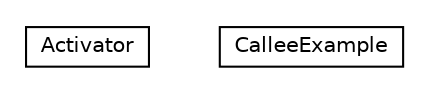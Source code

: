#!/usr/local/bin/dot
#
# Class diagram 
# Generated by UMLGraph version 5.1 (http://www.umlgraph.org/)
#

digraph G {
	edge [fontname="Helvetica",fontsize=10,labelfontname="Helvetica",labelfontsize=10];
	node [fontname="Helvetica",fontsize=10,shape=plaintext];
	nodesep=0.25;
	ranksep=0.5;
	// org.universAAL.samples.utils.server.Activator
	c1218626 [label=<<table title="org.universAAL.samples.utils.server.Activator" border="0" cellborder="1" cellspacing="0" cellpadding="2" port="p" href="./Activator.html">
		<tr><td><table border="0" cellspacing="0" cellpadding="1">
<tr><td align="center" balign="center"> Activator </td></tr>
		</table></td></tr>
		</table>>, fontname="Helvetica", fontcolor="black", fontsize=10.0];
	// org.universAAL.samples.utils.server.CalleeExample
	c1218627 [label=<<table title="org.universAAL.samples.utils.server.CalleeExample" border="0" cellborder="1" cellspacing="0" cellpadding="2" port="p" href="./CalleeExample.html">
		<tr><td><table border="0" cellspacing="0" cellpadding="1">
<tr><td align="center" balign="center"> CalleeExample </td></tr>
		</table></td></tr>
		</table>>, fontname="Helvetica", fontcolor="black", fontsize=10.0];
}

